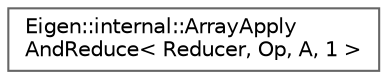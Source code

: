 digraph "类继承关系图"
{
 // LATEX_PDF_SIZE
  bgcolor="transparent";
  edge [fontname=Helvetica,fontsize=10,labelfontname=Helvetica,labelfontsize=10];
  node [fontname=Helvetica,fontsize=10,shape=box,height=0.2,width=0.4];
  rankdir="LR";
  Node0 [id="Node000000",label="Eigen::internal::ArrayApply\lAndReduce\< Reducer, Op, A, 1 \>",height=0.2,width=0.4,color="grey40", fillcolor="white", style="filled",URL="$struct_eigen_1_1internal_1_1_array_apply_and_reduce_3_01_reducer_00_01_op_00_01_a_00_011_01_4.html",tooltip=" "];
}
